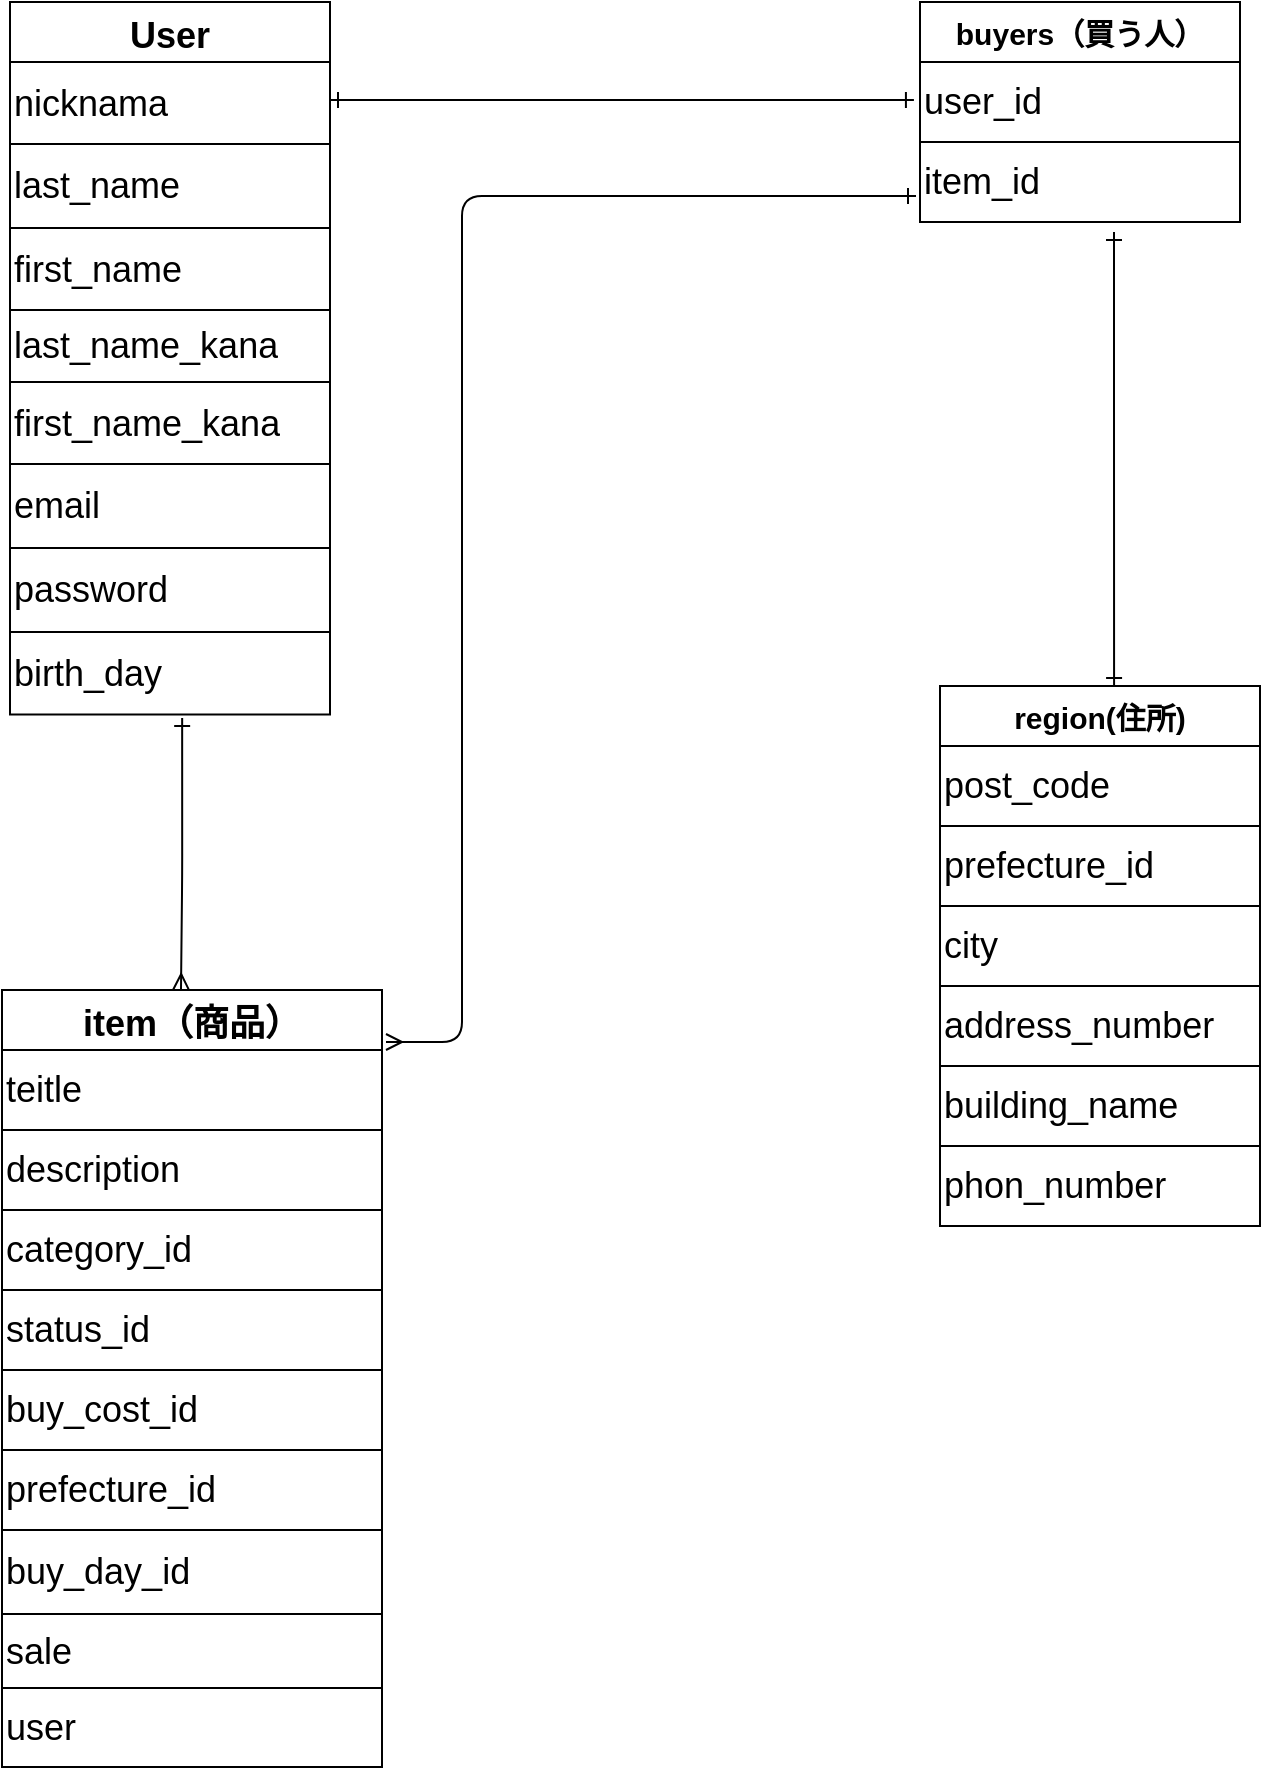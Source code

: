 <mxfile>
    <diagram id="DCqxSxbId2E8KtbiNox_" name="ページ1">
        <mxGraphModel dx="451" dy="566" grid="0" gridSize="10" guides="1" tooltips="1" connect="0" arrows="0" fold="1" page="1" pageScale="1" pageWidth="827" pageHeight="1169" background="#ffffff" math="0" shadow="0">
            <root>
                <mxCell id="0"/>
                <mxCell id="1" parent="0"/>
                <mxCell id="253" value="" style="edgeStyle=orthogonalEdgeStyle;html=1;fontSize=14;startArrow=ERone;startFill=0;entryX=-0.019;entryY=0.475;entryDx=0;entryDy=0;entryPerimeter=0;endArrow=ERone;endFill=0;strokeColor=#000000;" parent="1" source="160" target="263" edge="1">
                    <mxGeometry relative="1" as="geometry">
                        <mxPoint x="220" y="80" as="sourcePoint"/>
                        <mxPoint x="289.01" y="80.02" as="targetPoint"/>
                        <Array as="points">
                            <mxPoint x="216" y="79"/>
                            <mxPoint x="216" y="79"/>
                        </Array>
                    </mxGeometry>
                </mxCell>
                <mxCell id="259" value="" style="edgeStyle=orthogonalEdgeStyle;html=1;fontSize=14;startArrow=ERone;startFill=0;endArrow=ERmany;endFill=0;strokeColor=#000000;exitX=0.538;exitY=1.049;exitDx=0;exitDy=0;exitPerimeter=0;" parent="1" edge="1" source="168">
                    <mxGeometry relative="1" as="geometry">
                        <mxPoint x="130.5" y="437" as="sourcePoint"/>
                        <mxPoint x="130.5" y="524" as="targetPoint"/>
                        <Array as="points">
                            <mxPoint x="131" y="466"/>
                        </Array>
                    </mxGeometry>
                </mxCell>
                <mxCell id="53" value="User" style="shape=table;startSize=30;container=1;collapsible=0;childLayout=tableLayout;fontStyle=1;align=center;pointerEvents=1;fontSize=18;swimlaneFillColor=none;gradientColor=none;strokeColor=#000000;" parent="1" vertex="1">
                    <mxGeometry x="45" y="30" width="160" height="356.219" as="geometry"/>
                </mxCell>
                <mxCell id="160" style="shape=partialRectangle;html=1;whiteSpace=wrap;collapsible=0;dropTarget=0;pointerEvents=0;fillColor=none;top=0;left=0;bottom=0;right=0;points=[[0,0.5],[1,0.5]];portConstraint=eastwest;" parent="53" vertex="1">
                    <mxGeometry y="30" width="160" height="41" as="geometry"/>
                </mxCell>
                <mxCell id="161" value="nicknama" style="shape=partialRectangle;html=1;whiteSpace=wrap;connectable=0;fillColor=none;top=0;left=0;bottom=0;right=0;overflow=hidden;pointerEvents=1;fontSize=18;align=left;fontColor=#000000;strokeColor=#000000;" parent="160" vertex="1">
                    <mxGeometry width="160" height="41" as="geometry">
                        <mxRectangle width="160" height="41" as="alternateBounds"/>
                    </mxGeometry>
                </mxCell>
                <mxCell id="158" style="shape=partialRectangle;html=1;whiteSpace=wrap;collapsible=0;dropTarget=0;pointerEvents=0;fillColor=none;top=0;left=0;bottom=0;right=0;points=[[0,0.5],[1,0.5]];portConstraint=eastwest;" parent="53" vertex="1">
                    <mxGeometry y="71" width="160" height="42" as="geometry"/>
                </mxCell>
                <mxCell id="159" value="&lt;font style=&quot;font-size: 18px;&quot;&gt;last_name&lt;/font&gt;" style="shape=partialRectangle;html=1;whiteSpace=wrap;connectable=0;fillColor=none;top=0;left=0;bottom=0;right=0;overflow=hidden;pointerEvents=1;align=left;fontSize=18;fontColor=#000000;strokeColor=#000000;" parent="158" vertex="1">
                    <mxGeometry width="160" height="42" as="geometry">
                        <mxRectangle width="160" height="42" as="alternateBounds"/>
                    </mxGeometry>
                </mxCell>
                <mxCell id="156" style="shape=partialRectangle;html=1;whiteSpace=wrap;collapsible=0;dropTarget=0;pointerEvents=0;fillColor=none;top=0;left=0;bottom=0;right=0;points=[[0,0.5],[1,0.5]];portConstraint=eastwest;" parent="53" vertex="1">
                    <mxGeometry y="113" width="160" height="41" as="geometry"/>
                </mxCell>
                <mxCell id="157" value="first_name&lt;br&gt;" style="shape=partialRectangle;html=1;whiteSpace=wrap;connectable=0;fillColor=none;top=0;left=0;bottom=0;right=0;overflow=hidden;pointerEvents=1;fontSize=18;align=left;fontColor=#000000;strokeColor=#000000;" parent="156" vertex="1">
                    <mxGeometry width="160" height="41" as="geometry">
                        <mxRectangle width="160" height="41" as="alternateBounds"/>
                    </mxGeometry>
                </mxCell>
                <mxCell id="154" style="shape=partialRectangle;html=1;whiteSpace=wrap;collapsible=0;dropTarget=0;pointerEvents=0;fillColor=none;top=0;left=0;bottom=0;right=0;points=[[0,0.5],[1,0.5]];portConstraint=eastwest;" parent="53" vertex="1">
                    <mxGeometry y="154" width="160" height="36" as="geometry"/>
                </mxCell>
                <mxCell id="155" value="last_name_kana" style="shape=partialRectangle;html=1;whiteSpace=wrap;connectable=0;fillColor=none;top=0;left=0;bottom=0;right=0;overflow=hidden;pointerEvents=1;fontSize=18;align=left;fontColor=#000000;strokeColor=#000000;" parent="154" vertex="1">
                    <mxGeometry width="160" height="36" as="geometry">
                        <mxRectangle width="160" height="36" as="alternateBounds"/>
                    </mxGeometry>
                </mxCell>
                <mxCell id="152" style="shape=partialRectangle;html=1;whiteSpace=wrap;collapsible=0;dropTarget=0;pointerEvents=0;fillColor=none;top=0;left=0;bottom=0;right=0;points=[[0,0.5],[1,0.5]];portConstraint=eastwest;" parent="53" vertex="1">
                    <mxGeometry y="190" width="160" height="41" as="geometry"/>
                </mxCell>
                <mxCell id="153" value="first_name_kana" style="shape=partialRectangle;html=1;whiteSpace=wrap;connectable=0;fillColor=none;top=0;left=0;bottom=0;right=0;overflow=hidden;pointerEvents=1;fontSize=18;align=left;fontColor=#000000;strokeColor=#000000;" parent="152" vertex="1">
                    <mxGeometry width="160" height="41" as="geometry">
                        <mxRectangle width="160" height="41" as="alternateBounds"/>
                    </mxGeometry>
                </mxCell>
                <mxCell id="172" style="shape=partialRectangle;html=1;whiteSpace=wrap;collapsible=0;dropTarget=0;pointerEvents=0;fillColor=none;top=0;left=0;bottom=0;right=0;points=[[0,0.5],[1,0.5]];portConstraint=eastwest;" parent="53" vertex="1">
                    <mxGeometry y="231" width="160" height="42" as="geometry"/>
                </mxCell>
                <mxCell id="173" value="email" style="shape=partialRectangle;html=1;whiteSpace=wrap;connectable=0;fillColor=none;top=0;left=0;bottom=0;right=0;overflow=hidden;pointerEvents=1;fontSize=18;align=left;fontColor=#000000;strokeColor=#000000;" parent="172" vertex="1">
                    <mxGeometry width="160" height="42" as="geometry">
                        <mxRectangle width="160" height="42" as="alternateBounds"/>
                    </mxGeometry>
                </mxCell>
                <mxCell id="150" style="shape=partialRectangle;html=1;whiteSpace=wrap;collapsible=0;dropTarget=0;pointerEvents=0;fillColor=none;top=0;left=0;bottom=0;right=0;points=[[0,0.5],[1,0.5]];portConstraint=eastwest;" parent="53" vertex="1">
                    <mxGeometry y="273" width="160" height="42" as="geometry"/>
                </mxCell>
                <mxCell id="151" value="password" style="shape=partialRectangle;html=1;whiteSpace=wrap;connectable=0;fillColor=none;top=0;left=0;bottom=0;right=0;overflow=hidden;pointerEvents=1;fontSize=18;align=left;fontColor=#000000;strokeColor=#000000;" parent="150" vertex="1">
                    <mxGeometry width="160" height="42" as="geometry">
                        <mxRectangle width="160" height="42" as="alternateBounds"/>
                    </mxGeometry>
                </mxCell>
                <mxCell id="168" style="shape=partialRectangle;html=1;whiteSpace=wrap;collapsible=0;dropTarget=0;pointerEvents=0;fillColor=none;top=0;left=0;bottom=0;right=0;points=[[0,0.5],[1,0.5]];portConstraint=eastwest;" parent="53" vertex="1">
                    <mxGeometry y="315" width="160" height="41" as="geometry"/>
                </mxCell>
                <mxCell id="169" value="birth_day" style="shape=partialRectangle;html=1;whiteSpace=wrap;connectable=0;fillColor=none;top=0;left=0;bottom=0;right=0;overflow=hidden;pointerEvents=1;fontSize=18;align=left;fontColor=#000000;strokeColor=#000000;" parent="168" vertex="1">
                    <mxGeometry width="160" height="41" as="geometry">
                        <mxRectangle width="160" height="41" as="alternateBounds"/>
                    </mxGeometry>
                </mxCell>
                <mxCell id="201" value="buyers（買う人）" style="shape=table;startSize=30;container=1;collapsible=0;childLayout=tableLayout;fontStyle=1;align=center;pointerEvents=1;fontSize=15;strokeColor=#000000;" parent="1" vertex="1">
                    <mxGeometry x="500" y="30" width="160" height="110" as="geometry"/>
                </mxCell>
                <mxCell id="263" style="shape=partialRectangle;html=1;whiteSpace=wrap;collapsible=0;dropTarget=0;pointerEvents=0;fillColor=none;top=0;left=0;bottom=0;right=0;points=[[0,0.5],[1,0.5]];portConstraint=eastwest;" parent="201" vertex="1">
                    <mxGeometry y="30" width="160" height="40" as="geometry"/>
                </mxCell>
                <mxCell id="264" value="user_id" style="shape=partialRectangle;html=1;whiteSpace=wrap;connectable=0;fillColor=none;top=0;left=0;bottom=0;right=0;overflow=hidden;pointerEvents=1;align=left;fontSize=18;fontColor=#000000;strokeColor=#000000;" parent="263" vertex="1">
                    <mxGeometry width="160" height="40" as="geometry">
                        <mxRectangle width="160" height="40" as="alternateBounds"/>
                    </mxGeometry>
                </mxCell>
                <mxCell id="206" style="shape=partialRectangle;html=1;whiteSpace=wrap;collapsible=0;dropTarget=0;pointerEvents=0;fillColor=none;top=0;left=0;bottom=0;right=0;points=[[0,0.5],[1,0.5]];portConstraint=eastwest;" parent="201" vertex="1">
                    <mxGeometry y="70" width="160" height="40" as="geometry"/>
                </mxCell>
                <mxCell id="207" value="item_id" style="shape=partialRectangle;html=1;whiteSpace=wrap;connectable=0;fillColor=none;top=0;left=0;bottom=0;right=0;overflow=hidden;pointerEvents=1;fontSize=18;align=left;fontColor=#000000;strokeColor=#000000;" parent="206" vertex="1">
                    <mxGeometry width="160" height="40" as="geometry">
                        <mxRectangle width="160" height="40" as="alternateBounds"/>
                    </mxGeometry>
                </mxCell>
                <mxCell id="66" value="item（商品）" style="shape=table;startSize=30;container=1;collapsible=0;childLayout=tableLayout;fontStyle=1;align=center;pointerEvents=1;fontSize=18;strokeColor=#000000;" parent="1" vertex="1">
                    <mxGeometry x="41" y="524" width="190" height="388.5" as="geometry"/>
                </mxCell>
                <mxCell id="67" value="" style="shape=partialRectangle;html=1;whiteSpace=wrap;collapsible=0;dropTarget=0;pointerEvents=0;fillColor=none;top=0;left=0;bottom=0;right=0;points=[[0,0.5],[1,0.5]];portConstraint=eastwest;" parent="66" vertex="1">
                    <mxGeometry y="30" width="190" height="40" as="geometry"/>
                </mxCell>
                <mxCell id="68" value="teitle" style="shape=partialRectangle;html=1;whiteSpace=wrap;connectable=0;fillColor=none;top=0;left=0;bottom=0;right=0;overflow=hidden;pointerEvents=1;align=left;fontSize=18;fontColor=#000000;" parent="67" vertex="1">
                    <mxGeometry width="190" height="40" as="geometry">
                        <mxRectangle width="190" height="40" as="alternateBounds"/>
                    </mxGeometry>
                </mxCell>
                <mxCell id="71" value="" style="shape=partialRectangle;html=1;whiteSpace=wrap;collapsible=0;dropTarget=0;pointerEvents=0;fillColor=none;top=0;left=0;bottom=0;right=0;points=[[0,0.5],[1,0.5]];portConstraint=eastwest;" parent="66" vertex="1">
                    <mxGeometry y="70" width="190" height="40" as="geometry"/>
                </mxCell>
                <mxCell id="72" value="description" style="shape=partialRectangle;html=1;whiteSpace=wrap;connectable=0;fillColor=none;top=0;left=0;bottom=0;right=0;overflow=hidden;pointerEvents=1;fontSize=18;align=left;fontColor=#000000;" parent="71" vertex="1">
                    <mxGeometry width="190" height="40" as="geometry">
                        <mxRectangle width="190" height="40" as="alternateBounds"/>
                    </mxGeometry>
                </mxCell>
                <mxCell id="269" style="shape=partialRectangle;html=1;whiteSpace=wrap;collapsible=0;dropTarget=0;pointerEvents=0;fillColor=none;top=0;left=0;bottom=0;right=0;points=[[0,0.5],[1,0.5]];portConstraint=eastwest;" parent="66" vertex="1">
                    <mxGeometry y="110" width="190" height="40" as="geometry"/>
                </mxCell>
                <mxCell id="270" value="category_id" style="shape=partialRectangle;html=1;whiteSpace=wrap;connectable=0;fillColor=none;top=0;left=0;bottom=0;right=0;overflow=hidden;pointerEvents=1;fontSize=18;align=left;fontColor=#000000;" parent="269" vertex="1">
                    <mxGeometry width="190" height="40" as="geometry">
                        <mxRectangle width="190" height="40" as="alternateBounds"/>
                    </mxGeometry>
                </mxCell>
                <mxCell id="181" style="shape=partialRectangle;html=1;whiteSpace=wrap;collapsible=0;dropTarget=0;pointerEvents=0;fillColor=none;top=0;left=0;bottom=0;right=0;points=[[0,0.5],[1,0.5]];portConstraint=eastwest;" parent="66" vertex="1">
                    <mxGeometry y="150" width="190" height="40" as="geometry"/>
                </mxCell>
                <mxCell id="182" value="status_id" style="shape=partialRectangle;html=1;whiteSpace=wrap;connectable=0;fillColor=none;top=0;left=0;bottom=0;right=0;overflow=hidden;pointerEvents=1;fontSize=18;align=left;fontColor=#000000;" parent="181" vertex="1">
                    <mxGeometry width="190" height="40" as="geometry">
                        <mxRectangle width="190" height="40" as="alternateBounds"/>
                    </mxGeometry>
                </mxCell>
                <mxCell id="257" style="shape=partialRectangle;html=1;whiteSpace=wrap;collapsible=0;dropTarget=0;pointerEvents=0;fillColor=none;top=0;left=0;bottom=0;right=0;points=[[0,0.5],[1,0.5]];portConstraint=eastwest;" parent="66" vertex="1">
                    <mxGeometry y="190" width="190" height="40" as="geometry"/>
                </mxCell>
                <mxCell id="258" value="buy_cost_id" style="shape=partialRectangle;html=1;whiteSpace=wrap;connectable=0;fillColor=none;top=0;left=0;bottom=0;right=0;overflow=hidden;pointerEvents=1;fontSize=18;align=left;fontColor=#000000;" parent="257" vertex="1">
                    <mxGeometry width="190" height="40" as="geometry">
                        <mxRectangle width="190" height="40" as="alternateBounds"/>
                    </mxGeometry>
                </mxCell>
                <mxCell id="179" style="shape=partialRectangle;html=1;whiteSpace=wrap;collapsible=0;dropTarget=0;pointerEvents=0;fillColor=none;top=0;left=0;bottom=0;right=0;points=[[0,0.5],[1,0.5]];portConstraint=eastwest;" parent="66" vertex="1">
                    <mxGeometry y="230" width="190" height="40" as="geometry"/>
                </mxCell>
                <mxCell id="180" value="prefecture_id" style="shape=partialRectangle;html=1;whiteSpace=wrap;connectable=0;fillColor=none;top=0;left=0;bottom=0;right=0;overflow=hidden;pointerEvents=1;fontSize=18;align=left;fontColor=#000000;" parent="179" vertex="1">
                    <mxGeometry width="190" height="40" as="geometry">
                        <mxRectangle width="190" height="40" as="alternateBounds"/>
                    </mxGeometry>
                </mxCell>
                <mxCell id="293" style="shape=partialRectangle;html=1;whiteSpace=wrap;collapsible=0;dropTarget=0;pointerEvents=0;fillColor=none;top=0;left=0;bottom=0;right=0;points=[[0,0.5],[1,0.5]];portConstraint=eastwest;" parent="66" vertex="1">
                    <mxGeometry y="270" width="190" height="42" as="geometry"/>
                </mxCell>
                <mxCell id="294" value="buy_day_id" style="shape=partialRectangle;html=1;whiteSpace=wrap;connectable=0;fillColor=none;top=0;left=0;bottom=0;right=0;overflow=hidden;pointerEvents=1;fontSize=18;align=left;fontColor=#000000;" parent="293" vertex="1">
                    <mxGeometry width="190" height="42" as="geometry">
                        <mxRectangle width="190" height="42" as="alternateBounds"/>
                    </mxGeometry>
                </mxCell>
                <mxCell id="98" style="shape=partialRectangle;html=1;whiteSpace=wrap;collapsible=0;dropTarget=0;pointerEvents=0;fillColor=none;top=0;left=0;bottom=0;right=0;points=[[0,0.5],[1,0.5]];portConstraint=eastwest;" parent="66" vertex="1">
                    <mxGeometry y="312" width="190" height="37" as="geometry"/>
                </mxCell>
                <mxCell id="99" value="sale" style="shape=partialRectangle;html=1;whiteSpace=wrap;connectable=0;fillColor=none;top=0;left=0;bottom=0;right=0;overflow=hidden;pointerEvents=1;fontSize=18;align=left;fontColor=#000000;" parent="98" vertex="1">
                    <mxGeometry width="190" height="37" as="geometry">
                        <mxRectangle width="190" height="37" as="alternateBounds"/>
                    </mxGeometry>
                </mxCell>
                <mxCell id="265" style="shape=partialRectangle;html=1;whiteSpace=wrap;collapsible=0;dropTarget=0;pointerEvents=0;fillColor=none;top=0;left=0;bottom=0;right=0;points=[[0,0.5],[1,0.5]];portConstraint=eastwest;" parent="66" vertex="1">
                    <mxGeometry y="349" width="190" height="39" as="geometry"/>
                </mxCell>
                <mxCell id="266" value="user" style="shape=partialRectangle;html=1;whiteSpace=wrap;connectable=0;fillColor=none;top=0;left=0;bottom=0;right=0;overflow=hidden;pointerEvents=1;fontSize=18;align=left;fontColor=#000000;" parent="265" vertex="1">
                    <mxGeometry width="190" height="39" as="geometry">
                        <mxRectangle width="190" height="39" as="alternateBounds"/>
                    </mxGeometry>
                </mxCell>
                <mxCell id="271" value="region(住所)" style="shape=table;startSize=30;container=1;collapsible=0;childLayout=tableLayout;fontStyle=1;align=center;pointerEvents=1;fontSize=15;strokeColor=#000000;" parent="1" vertex="1">
                    <mxGeometry x="510" y="372" width="160" height="270" as="geometry"/>
                </mxCell>
                <mxCell id="272" style="shape=partialRectangle;html=1;whiteSpace=wrap;collapsible=0;dropTarget=0;pointerEvents=0;fillColor=none;top=0;left=0;bottom=0;right=0;points=[[0,0.5],[1,0.5]];portConstraint=eastwest;" parent="271" vertex="1">
                    <mxGeometry y="30" width="160" height="40" as="geometry"/>
                </mxCell>
                <mxCell id="273" value="post_code" style="shape=partialRectangle;html=1;whiteSpace=wrap;connectable=0;fillColor=none;top=0;left=0;bottom=0;right=0;overflow=hidden;pointerEvents=1;align=left;fontSize=18;fontColor=#000000;strokeColor=#000000;" parent="272" vertex="1">
                    <mxGeometry width="160" height="40" as="geometry">
                        <mxRectangle width="160" height="40" as="alternateBounds"/>
                    </mxGeometry>
                </mxCell>
                <mxCell id="274" style="shape=partialRectangle;html=1;whiteSpace=wrap;collapsible=0;dropTarget=0;pointerEvents=0;fillColor=none;top=0;left=0;bottom=0;right=0;points=[[0,0.5],[1,0.5]];portConstraint=eastwest;" parent="271" vertex="1">
                    <mxGeometry y="70" width="160" height="40" as="geometry"/>
                </mxCell>
                <mxCell id="275" value="&lt;font style=&quot;font-size: 18px&quot;&gt;prefecture_id&lt;/font&gt;" style="shape=partialRectangle;html=1;whiteSpace=wrap;connectable=0;fillColor=none;top=0;left=0;bottom=0;right=0;overflow=hidden;pointerEvents=1;align=left;fontSize=18;fontColor=#000000;strokeColor=#000000;" parent="274" vertex="1">
                    <mxGeometry width="160" height="40" as="geometry">
                        <mxRectangle width="160" height="40" as="alternateBounds"/>
                    </mxGeometry>
                </mxCell>
                <mxCell id="276" style="shape=partialRectangle;html=1;whiteSpace=wrap;collapsible=0;dropTarget=0;pointerEvents=0;fillColor=none;top=0;left=0;bottom=0;right=0;points=[[0,0.5],[1,0.5]];portConstraint=eastwest;" parent="271" vertex="1">
                    <mxGeometry y="110" width="160" height="40" as="geometry"/>
                </mxCell>
                <mxCell id="277" value="city" style="shape=partialRectangle;html=1;whiteSpace=wrap;connectable=0;fillColor=none;top=0;left=0;bottom=0;right=0;overflow=hidden;pointerEvents=1;fontSize=18;align=left;fontColor=#000000;strokeColor=#000000;" parent="276" vertex="1">
                    <mxGeometry width="160" height="40" as="geometry">
                        <mxRectangle width="160" height="40" as="alternateBounds"/>
                    </mxGeometry>
                </mxCell>
                <mxCell id="280" style="shape=partialRectangle;html=1;whiteSpace=wrap;collapsible=0;dropTarget=0;pointerEvents=0;fillColor=none;top=0;left=0;bottom=0;right=0;points=[[0,0.5],[1,0.5]];portConstraint=eastwest;" parent="271" vertex="1">
                    <mxGeometry y="150" width="160" height="40" as="geometry"/>
                </mxCell>
                <mxCell id="281" value="address_number" style="shape=partialRectangle;html=1;whiteSpace=wrap;connectable=0;fillColor=none;top=0;left=0;bottom=0;right=0;overflow=hidden;pointerEvents=1;fontSize=18;align=left;fontColor=#000000;strokeColor=#000000;" parent="280" vertex="1">
                    <mxGeometry width="160" height="40" as="geometry">
                        <mxRectangle width="160" height="40" as="alternateBounds"/>
                    </mxGeometry>
                </mxCell>
                <mxCell id="298" style="shape=partialRectangle;html=1;whiteSpace=wrap;collapsible=0;dropTarget=0;pointerEvents=0;fillColor=none;top=0;left=0;bottom=0;right=0;points=[[0,0.5],[1,0.5]];portConstraint=eastwest;" vertex="1" parent="271">
                    <mxGeometry y="190" width="160" height="40" as="geometry"/>
                </mxCell>
                <mxCell id="299" value="building_name" style="shape=partialRectangle;html=1;whiteSpace=wrap;connectable=0;fillColor=none;top=0;left=0;bottom=0;right=0;overflow=hidden;pointerEvents=1;fontSize=18;align=left;fontColor=#000000;strokeColor=#000000;" vertex="1" parent="298">
                    <mxGeometry width="160" height="40" as="geometry">
                        <mxRectangle width="160" height="40" as="alternateBounds"/>
                    </mxGeometry>
                </mxCell>
                <mxCell id="296" style="shape=partialRectangle;html=1;whiteSpace=wrap;collapsible=0;dropTarget=0;pointerEvents=0;fillColor=none;top=0;left=0;bottom=0;right=0;points=[[0,0.5],[1,0.5]];portConstraint=eastwest;" vertex="1" parent="271">
                    <mxGeometry y="230" width="160" height="40" as="geometry"/>
                </mxCell>
                <mxCell id="297" value="phon_number" style="shape=partialRectangle;html=1;whiteSpace=wrap;connectable=0;fillColor=none;top=0;left=0;bottom=0;right=0;overflow=hidden;pointerEvents=1;fontSize=18;align=left;fontColor=#000000;strokeColor=#000000;" vertex="1" parent="296">
                    <mxGeometry width="160" height="40" as="geometry">
                        <mxRectangle width="160" height="40" as="alternateBounds"/>
                    </mxGeometry>
                </mxCell>
                <mxCell id="292" value="" style="edgeStyle=orthogonalEdgeStyle;html=1;fontSize=14;startArrow=ERone;startFill=0;endArrow=ERone;endFill=0;strokeColor=#000000;entryX=0.544;entryY=0;entryDx=0;entryDy=0;entryPerimeter=0;" parent="1" edge="1" target="271">
                    <mxGeometry relative="1" as="geometry">
                        <mxPoint x="597" y="145" as="sourcePoint"/>
                        <mxPoint x="597" y="262" as="targetPoint"/>
                        <Array as="points">
                            <mxPoint x="597" y="225"/>
                            <mxPoint x="597" y="225"/>
                        </Array>
                    </mxGeometry>
                </mxCell>
                <mxCell id="295" value="" style="edgeStyle=orthogonalEdgeStyle;html=1;fontSize=14;startArrow=ERmany;startFill=0;endArrow=ERone;endFill=0;strokeColor=#000000;" edge="1" parent="1">
                    <mxGeometry relative="1" as="geometry">
                        <mxPoint x="233" y="550" as="sourcePoint"/>
                        <mxPoint x="498" y="127" as="targetPoint"/>
                        <Array as="points">
                            <mxPoint x="271" y="550"/>
                            <mxPoint x="271" y="127"/>
                        </Array>
                    </mxGeometry>
                </mxCell>
            </root>
        </mxGraphModel>
    </diagram>
</mxfile>